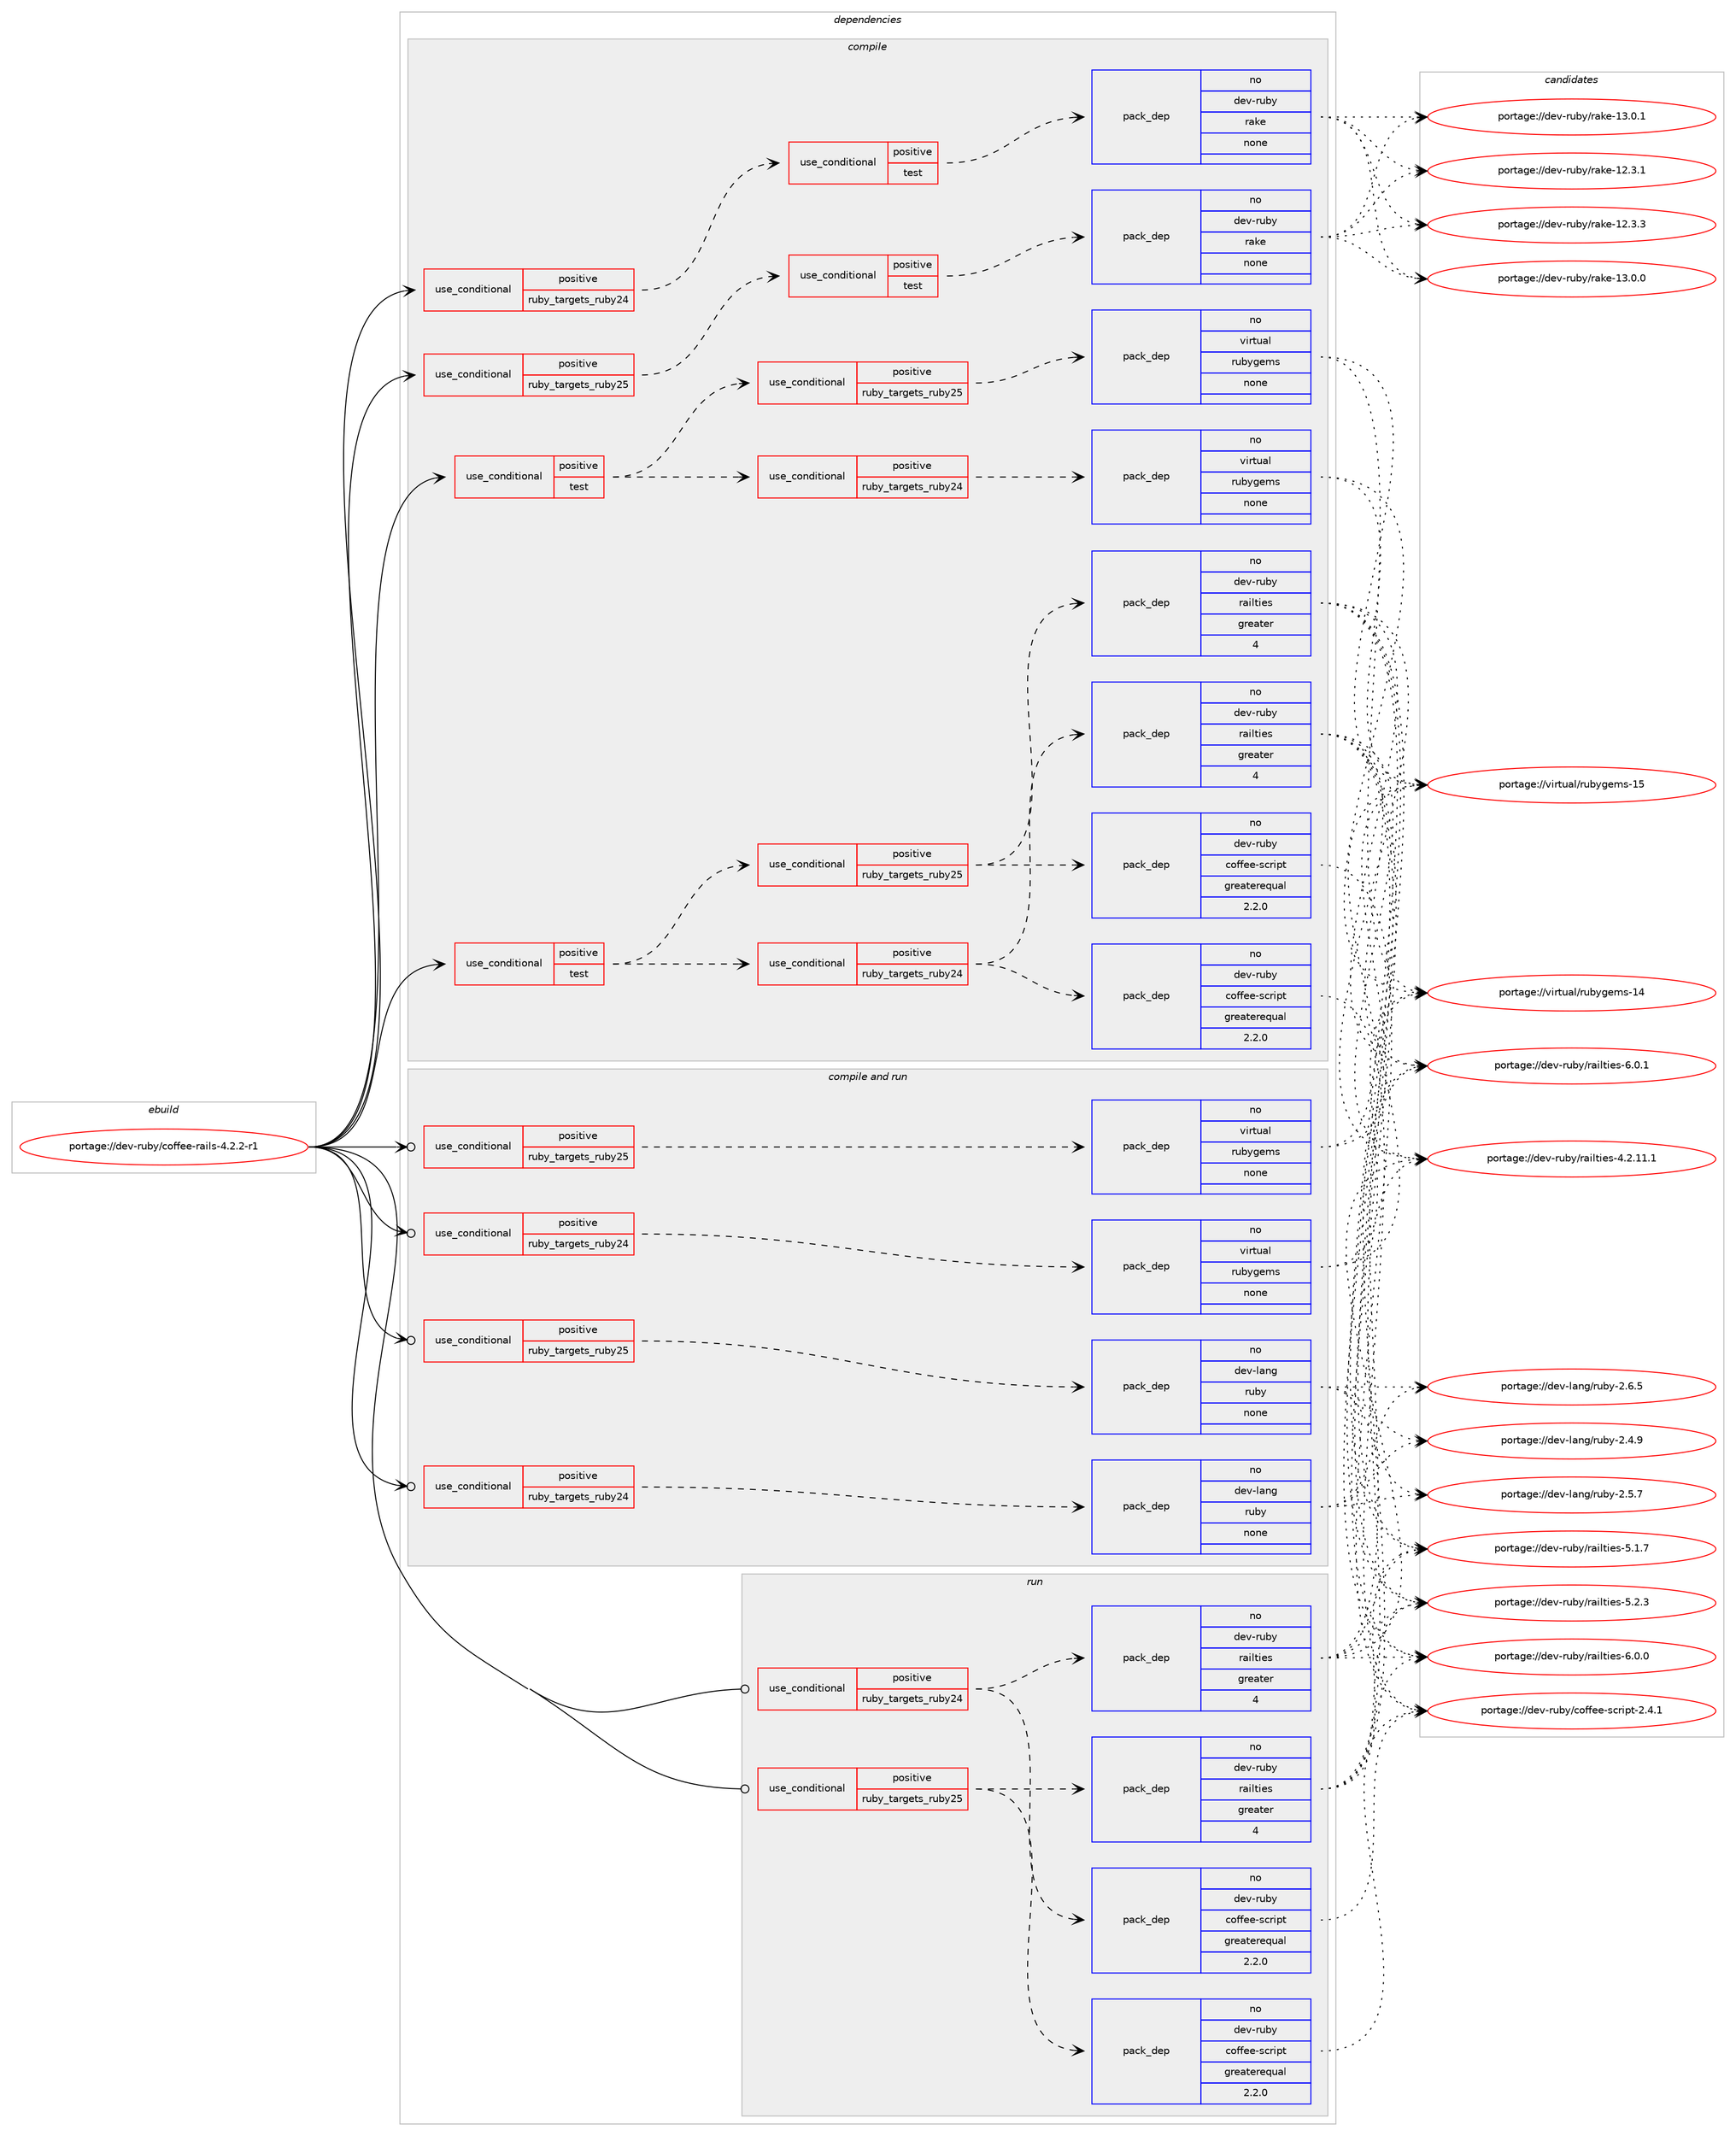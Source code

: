 digraph prolog {

# *************
# Graph options
# *************

newrank=true;
concentrate=true;
compound=true;
graph [rankdir=LR,fontname=Helvetica,fontsize=10,ranksep=1.5];#, ranksep=2.5, nodesep=0.2];
edge  [arrowhead=vee];
node  [fontname=Helvetica,fontsize=10];

# **********
# The ebuild
# **********

subgraph cluster_leftcol {
color=gray;
rank=same;
label=<<i>ebuild</i>>;
id [label="portage://dev-ruby/coffee-rails-4.2.2-r1", color=red, width=4, href="../dev-ruby/coffee-rails-4.2.2-r1.svg"];
}

# ****************
# The dependencies
# ****************

subgraph cluster_midcol {
color=gray;
label=<<i>dependencies</i>>;
subgraph cluster_compile {
fillcolor="#eeeeee";
style=filled;
label=<<i>compile</i>>;
subgraph cond49425 {
dependency215928 [label=<<TABLE BORDER="0" CELLBORDER="1" CELLSPACING="0" CELLPADDING="4"><TR><TD ROWSPAN="3" CELLPADDING="10">use_conditional</TD></TR><TR><TD>positive</TD></TR><TR><TD>ruby_targets_ruby24</TD></TR></TABLE>>, shape=none, color=red];
subgraph cond49426 {
dependency215929 [label=<<TABLE BORDER="0" CELLBORDER="1" CELLSPACING="0" CELLPADDING="4"><TR><TD ROWSPAN="3" CELLPADDING="10">use_conditional</TD></TR><TR><TD>positive</TD></TR><TR><TD>test</TD></TR></TABLE>>, shape=none, color=red];
subgraph pack163022 {
dependency215930 [label=<<TABLE BORDER="0" CELLBORDER="1" CELLSPACING="0" CELLPADDING="4" WIDTH="220"><TR><TD ROWSPAN="6" CELLPADDING="30">pack_dep</TD></TR><TR><TD WIDTH="110">no</TD></TR><TR><TD>dev-ruby</TD></TR><TR><TD>rake</TD></TR><TR><TD>none</TD></TR><TR><TD></TD></TR></TABLE>>, shape=none, color=blue];
}
dependency215929:e -> dependency215930:w [weight=20,style="dashed",arrowhead="vee"];
}
dependency215928:e -> dependency215929:w [weight=20,style="dashed",arrowhead="vee"];
}
id:e -> dependency215928:w [weight=20,style="solid",arrowhead="vee"];
subgraph cond49427 {
dependency215931 [label=<<TABLE BORDER="0" CELLBORDER="1" CELLSPACING="0" CELLPADDING="4"><TR><TD ROWSPAN="3" CELLPADDING="10">use_conditional</TD></TR><TR><TD>positive</TD></TR><TR><TD>ruby_targets_ruby25</TD></TR></TABLE>>, shape=none, color=red];
subgraph cond49428 {
dependency215932 [label=<<TABLE BORDER="0" CELLBORDER="1" CELLSPACING="0" CELLPADDING="4"><TR><TD ROWSPAN="3" CELLPADDING="10">use_conditional</TD></TR><TR><TD>positive</TD></TR><TR><TD>test</TD></TR></TABLE>>, shape=none, color=red];
subgraph pack163023 {
dependency215933 [label=<<TABLE BORDER="0" CELLBORDER="1" CELLSPACING="0" CELLPADDING="4" WIDTH="220"><TR><TD ROWSPAN="6" CELLPADDING="30">pack_dep</TD></TR><TR><TD WIDTH="110">no</TD></TR><TR><TD>dev-ruby</TD></TR><TR><TD>rake</TD></TR><TR><TD>none</TD></TR><TR><TD></TD></TR></TABLE>>, shape=none, color=blue];
}
dependency215932:e -> dependency215933:w [weight=20,style="dashed",arrowhead="vee"];
}
dependency215931:e -> dependency215932:w [weight=20,style="dashed",arrowhead="vee"];
}
id:e -> dependency215931:w [weight=20,style="solid",arrowhead="vee"];
subgraph cond49429 {
dependency215934 [label=<<TABLE BORDER="0" CELLBORDER="1" CELLSPACING="0" CELLPADDING="4"><TR><TD ROWSPAN="3" CELLPADDING="10">use_conditional</TD></TR><TR><TD>positive</TD></TR><TR><TD>test</TD></TR></TABLE>>, shape=none, color=red];
subgraph cond49430 {
dependency215935 [label=<<TABLE BORDER="0" CELLBORDER="1" CELLSPACING="0" CELLPADDING="4"><TR><TD ROWSPAN="3" CELLPADDING="10">use_conditional</TD></TR><TR><TD>positive</TD></TR><TR><TD>ruby_targets_ruby24</TD></TR></TABLE>>, shape=none, color=red];
subgraph pack163024 {
dependency215936 [label=<<TABLE BORDER="0" CELLBORDER="1" CELLSPACING="0" CELLPADDING="4" WIDTH="220"><TR><TD ROWSPAN="6" CELLPADDING="30">pack_dep</TD></TR><TR><TD WIDTH="110">no</TD></TR><TR><TD>dev-ruby</TD></TR><TR><TD>coffee-script</TD></TR><TR><TD>greaterequal</TD></TR><TR><TD>2.2.0</TD></TR></TABLE>>, shape=none, color=blue];
}
dependency215935:e -> dependency215936:w [weight=20,style="dashed",arrowhead="vee"];
subgraph pack163025 {
dependency215937 [label=<<TABLE BORDER="0" CELLBORDER="1" CELLSPACING="0" CELLPADDING="4" WIDTH="220"><TR><TD ROWSPAN="6" CELLPADDING="30">pack_dep</TD></TR><TR><TD WIDTH="110">no</TD></TR><TR><TD>dev-ruby</TD></TR><TR><TD>railties</TD></TR><TR><TD>greater</TD></TR><TR><TD>4</TD></TR></TABLE>>, shape=none, color=blue];
}
dependency215935:e -> dependency215937:w [weight=20,style="dashed",arrowhead="vee"];
}
dependency215934:e -> dependency215935:w [weight=20,style="dashed",arrowhead="vee"];
subgraph cond49431 {
dependency215938 [label=<<TABLE BORDER="0" CELLBORDER="1" CELLSPACING="0" CELLPADDING="4"><TR><TD ROWSPAN="3" CELLPADDING="10">use_conditional</TD></TR><TR><TD>positive</TD></TR><TR><TD>ruby_targets_ruby25</TD></TR></TABLE>>, shape=none, color=red];
subgraph pack163026 {
dependency215939 [label=<<TABLE BORDER="0" CELLBORDER="1" CELLSPACING="0" CELLPADDING="4" WIDTH="220"><TR><TD ROWSPAN="6" CELLPADDING="30">pack_dep</TD></TR><TR><TD WIDTH="110">no</TD></TR><TR><TD>dev-ruby</TD></TR><TR><TD>coffee-script</TD></TR><TR><TD>greaterequal</TD></TR><TR><TD>2.2.0</TD></TR></TABLE>>, shape=none, color=blue];
}
dependency215938:e -> dependency215939:w [weight=20,style="dashed",arrowhead="vee"];
subgraph pack163027 {
dependency215940 [label=<<TABLE BORDER="0" CELLBORDER="1" CELLSPACING="0" CELLPADDING="4" WIDTH="220"><TR><TD ROWSPAN="6" CELLPADDING="30">pack_dep</TD></TR><TR><TD WIDTH="110">no</TD></TR><TR><TD>dev-ruby</TD></TR><TR><TD>railties</TD></TR><TR><TD>greater</TD></TR><TR><TD>4</TD></TR></TABLE>>, shape=none, color=blue];
}
dependency215938:e -> dependency215940:w [weight=20,style="dashed",arrowhead="vee"];
}
dependency215934:e -> dependency215938:w [weight=20,style="dashed",arrowhead="vee"];
}
id:e -> dependency215934:w [weight=20,style="solid",arrowhead="vee"];
subgraph cond49432 {
dependency215941 [label=<<TABLE BORDER="0" CELLBORDER="1" CELLSPACING="0" CELLPADDING="4"><TR><TD ROWSPAN="3" CELLPADDING="10">use_conditional</TD></TR><TR><TD>positive</TD></TR><TR><TD>test</TD></TR></TABLE>>, shape=none, color=red];
subgraph cond49433 {
dependency215942 [label=<<TABLE BORDER="0" CELLBORDER="1" CELLSPACING="0" CELLPADDING="4"><TR><TD ROWSPAN="3" CELLPADDING="10">use_conditional</TD></TR><TR><TD>positive</TD></TR><TR><TD>ruby_targets_ruby24</TD></TR></TABLE>>, shape=none, color=red];
subgraph pack163028 {
dependency215943 [label=<<TABLE BORDER="0" CELLBORDER="1" CELLSPACING="0" CELLPADDING="4" WIDTH="220"><TR><TD ROWSPAN="6" CELLPADDING="30">pack_dep</TD></TR><TR><TD WIDTH="110">no</TD></TR><TR><TD>virtual</TD></TR><TR><TD>rubygems</TD></TR><TR><TD>none</TD></TR><TR><TD></TD></TR></TABLE>>, shape=none, color=blue];
}
dependency215942:e -> dependency215943:w [weight=20,style="dashed",arrowhead="vee"];
}
dependency215941:e -> dependency215942:w [weight=20,style="dashed",arrowhead="vee"];
subgraph cond49434 {
dependency215944 [label=<<TABLE BORDER="0" CELLBORDER="1" CELLSPACING="0" CELLPADDING="4"><TR><TD ROWSPAN="3" CELLPADDING="10">use_conditional</TD></TR><TR><TD>positive</TD></TR><TR><TD>ruby_targets_ruby25</TD></TR></TABLE>>, shape=none, color=red];
subgraph pack163029 {
dependency215945 [label=<<TABLE BORDER="0" CELLBORDER="1" CELLSPACING="0" CELLPADDING="4" WIDTH="220"><TR><TD ROWSPAN="6" CELLPADDING="30">pack_dep</TD></TR><TR><TD WIDTH="110">no</TD></TR><TR><TD>virtual</TD></TR><TR><TD>rubygems</TD></TR><TR><TD>none</TD></TR><TR><TD></TD></TR></TABLE>>, shape=none, color=blue];
}
dependency215944:e -> dependency215945:w [weight=20,style="dashed",arrowhead="vee"];
}
dependency215941:e -> dependency215944:w [weight=20,style="dashed",arrowhead="vee"];
}
id:e -> dependency215941:w [weight=20,style="solid",arrowhead="vee"];
}
subgraph cluster_compileandrun {
fillcolor="#eeeeee";
style=filled;
label=<<i>compile and run</i>>;
subgraph cond49435 {
dependency215946 [label=<<TABLE BORDER="0" CELLBORDER="1" CELLSPACING="0" CELLPADDING="4"><TR><TD ROWSPAN="3" CELLPADDING="10">use_conditional</TD></TR><TR><TD>positive</TD></TR><TR><TD>ruby_targets_ruby24</TD></TR></TABLE>>, shape=none, color=red];
subgraph pack163030 {
dependency215947 [label=<<TABLE BORDER="0" CELLBORDER="1" CELLSPACING="0" CELLPADDING="4" WIDTH="220"><TR><TD ROWSPAN="6" CELLPADDING="30">pack_dep</TD></TR><TR><TD WIDTH="110">no</TD></TR><TR><TD>dev-lang</TD></TR><TR><TD>ruby</TD></TR><TR><TD>none</TD></TR><TR><TD></TD></TR></TABLE>>, shape=none, color=blue];
}
dependency215946:e -> dependency215947:w [weight=20,style="dashed",arrowhead="vee"];
}
id:e -> dependency215946:w [weight=20,style="solid",arrowhead="odotvee"];
subgraph cond49436 {
dependency215948 [label=<<TABLE BORDER="0" CELLBORDER="1" CELLSPACING="0" CELLPADDING="4"><TR><TD ROWSPAN="3" CELLPADDING="10">use_conditional</TD></TR><TR><TD>positive</TD></TR><TR><TD>ruby_targets_ruby24</TD></TR></TABLE>>, shape=none, color=red];
subgraph pack163031 {
dependency215949 [label=<<TABLE BORDER="0" CELLBORDER="1" CELLSPACING="0" CELLPADDING="4" WIDTH="220"><TR><TD ROWSPAN="6" CELLPADDING="30">pack_dep</TD></TR><TR><TD WIDTH="110">no</TD></TR><TR><TD>virtual</TD></TR><TR><TD>rubygems</TD></TR><TR><TD>none</TD></TR><TR><TD></TD></TR></TABLE>>, shape=none, color=blue];
}
dependency215948:e -> dependency215949:w [weight=20,style="dashed",arrowhead="vee"];
}
id:e -> dependency215948:w [weight=20,style="solid",arrowhead="odotvee"];
subgraph cond49437 {
dependency215950 [label=<<TABLE BORDER="0" CELLBORDER="1" CELLSPACING="0" CELLPADDING="4"><TR><TD ROWSPAN="3" CELLPADDING="10">use_conditional</TD></TR><TR><TD>positive</TD></TR><TR><TD>ruby_targets_ruby25</TD></TR></TABLE>>, shape=none, color=red];
subgraph pack163032 {
dependency215951 [label=<<TABLE BORDER="0" CELLBORDER="1" CELLSPACING="0" CELLPADDING="4" WIDTH="220"><TR><TD ROWSPAN="6" CELLPADDING="30">pack_dep</TD></TR><TR><TD WIDTH="110">no</TD></TR><TR><TD>dev-lang</TD></TR><TR><TD>ruby</TD></TR><TR><TD>none</TD></TR><TR><TD></TD></TR></TABLE>>, shape=none, color=blue];
}
dependency215950:e -> dependency215951:w [weight=20,style="dashed",arrowhead="vee"];
}
id:e -> dependency215950:w [weight=20,style="solid",arrowhead="odotvee"];
subgraph cond49438 {
dependency215952 [label=<<TABLE BORDER="0" CELLBORDER="1" CELLSPACING="0" CELLPADDING="4"><TR><TD ROWSPAN="3" CELLPADDING="10">use_conditional</TD></TR><TR><TD>positive</TD></TR><TR><TD>ruby_targets_ruby25</TD></TR></TABLE>>, shape=none, color=red];
subgraph pack163033 {
dependency215953 [label=<<TABLE BORDER="0" CELLBORDER="1" CELLSPACING="0" CELLPADDING="4" WIDTH="220"><TR><TD ROWSPAN="6" CELLPADDING="30">pack_dep</TD></TR><TR><TD WIDTH="110">no</TD></TR><TR><TD>virtual</TD></TR><TR><TD>rubygems</TD></TR><TR><TD>none</TD></TR><TR><TD></TD></TR></TABLE>>, shape=none, color=blue];
}
dependency215952:e -> dependency215953:w [weight=20,style="dashed",arrowhead="vee"];
}
id:e -> dependency215952:w [weight=20,style="solid",arrowhead="odotvee"];
}
subgraph cluster_run {
fillcolor="#eeeeee";
style=filled;
label=<<i>run</i>>;
subgraph cond49439 {
dependency215954 [label=<<TABLE BORDER="0" CELLBORDER="1" CELLSPACING="0" CELLPADDING="4"><TR><TD ROWSPAN="3" CELLPADDING="10">use_conditional</TD></TR><TR><TD>positive</TD></TR><TR><TD>ruby_targets_ruby24</TD></TR></TABLE>>, shape=none, color=red];
subgraph pack163034 {
dependency215955 [label=<<TABLE BORDER="0" CELLBORDER="1" CELLSPACING="0" CELLPADDING="4" WIDTH="220"><TR><TD ROWSPAN="6" CELLPADDING="30">pack_dep</TD></TR><TR><TD WIDTH="110">no</TD></TR><TR><TD>dev-ruby</TD></TR><TR><TD>coffee-script</TD></TR><TR><TD>greaterequal</TD></TR><TR><TD>2.2.0</TD></TR></TABLE>>, shape=none, color=blue];
}
dependency215954:e -> dependency215955:w [weight=20,style="dashed",arrowhead="vee"];
subgraph pack163035 {
dependency215956 [label=<<TABLE BORDER="0" CELLBORDER="1" CELLSPACING="0" CELLPADDING="4" WIDTH="220"><TR><TD ROWSPAN="6" CELLPADDING="30">pack_dep</TD></TR><TR><TD WIDTH="110">no</TD></TR><TR><TD>dev-ruby</TD></TR><TR><TD>railties</TD></TR><TR><TD>greater</TD></TR><TR><TD>4</TD></TR></TABLE>>, shape=none, color=blue];
}
dependency215954:e -> dependency215956:w [weight=20,style="dashed",arrowhead="vee"];
}
id:e -> dependency215954:w [weight=20,style="solid",arrowhead="odot"];
subgraph cond49440 {
dependency215957 [label=<<TABLE BORDER="0" CELLBORDER="1" CELLSPACING="0" CELLPADDING="4"><TR><TD ROWSPAN="3" CELLPADDING="10">use_conditional</TD></TR><TR><TD>positive</TD></TR><TR><TD>ruby_targets_ruby25</TD></TR></TABLE>>, shape=none, color=red];
subgraph pack163036 {
dependency215958 [label=<<TABLE BORDER="0" CELLBORDER="1" CELLSPACING="0" CELLPADDING="4" WIDTH="220"><TR><TD ROWSPAN="6" CELLPADDING="30">pack_dep</TD></TR><TR><TD WIDTH="110">no</TD></TR><TR><TD>dev-ruby</TD></TR><TR><TD>coffee-script</TD></TR><TR><TD>greaterequal</TD></TR><TR><TD>2.2.0</TD></TR></TABLE>>, shape=none, color=blue];
}
dependency215957:e -> dependency215958:w [weight=20,style="dashed",arrowhead="vee"];
subgraph pack163037 {
dependency215959 [label=<<TABLE BORDER="0" CELLBORDER="1" CELLSPACING="0" CELLPADDING="4" WIDTH="220"><TR><TD ROWSPAN="6" CELLPADDING="30">pack_dep</TD></TR><TR><TD WIDTH="110">no</TD></TR><TR><TD>dev-ruby</TD></TR><TR><TD>railties</TD></TR><TR><TD>greater</TD></TR><TR><TD>4</TD></TR></TABLE>>, shape=none, color=blue];
}
dependency215957:e -> dependency215959:w [weight=20,style="dashed",arrowhead="vee"];
}
id:e -> dependency215957:w [weight=20,style="solid",arrowhead="odot"];
}
}

# **************
# The candidates
# **************

subgraph cluster_choices {
rank=same;
color=gray;
label=<<i>candidates</i>>;

subgraph choice163022 {
color=black;
nodesep=1;
choiceportage1001011184511411798121471149710710145495046514649 [label="portage://dev-ruby/rake-12.3.1", color=red, width=4,href="../dev-ruby/rake-12.3.1.svg"];
choiceportage1001011184511411798121471149710710145495046514651 [label="portage://dev-ruby/rake-12.3.3", color=red, width=4,href="../dev-ruby/rake-12.3.3.svg"];
choiceportage1001011184511411798121471149710710145495146484648 [label="portage://dev-ruby/rake-13.0.0", color=red, width=4,href="../dev-ruby/rake-13.0.0.svg"];
choiceportage1001011184511411798121471149710710145495146484649 [label="portage://dev-ruby/rake-13.0.1", color=red, width=4,href="../dev-ruby/rake-13.0.1.svg"];
dependency215930:e -> choiceportage1001011184511411798121471149710710145495046514649:w [style=dotted,weight="100"];
dependency215930:e -> choiceportage1001011184511411798121471149710710145495046514651:w [style=dotted,weight="100"];
dependency215930:e -> choiceportage1001011184511411798121471149710710145495146484648:w [style=dotted,weight="100"];
dependency215930:e -> choiceportage1001011184511411798121471149710710145495146484649:w [style=dotted,weight="100"];
}
subgraph choice163023 {
color=black;
nodesep=1;
choiceportage1001011184511411798121471149710710145495046514649 [label="portage://dev-ruby/rake-12.3.1", color=red, width=4,href="../dev-ruby/rake-12.3.1.svg"];
choiceportage1001011184511411798121471149710710145495046514651 [label="portage://dev-ruby/rake-12.3.3", color=red, width=4,href="../dev-ruby/rake-12.3.3.svg"];
choiceportage1001011184511411798121471149710710145495146484648 [label="portage://dev-ruby/rake-13.0.0", color=red, width=4,href="../dev-ruby/rake-13.0.0.svg"];
choiceportage1001011184511411798121471149710710145495146484649 [label="portage://dev-ruby/rake-13.0.1", color=red, width=4,href="../dev-ruby/rake-13.0.1.svg"];
dependency215933:e -> choiceportage1001011184511411798121471149710710145495046514649:w [style=dotted,weight="100"];
dependency215933:e -> choiceportage1001011184511411798121471149710710145495046514651:w [style=dotted,weight="100"];
dependency215933:e -> choiceportage1001011184511411798121471149710710145495146484648:w [style=dotted,weight="100"];
dependency215933:e -> choiceportage1001011184511411798121471149710710145495146484649:w [style=dotted,weight="100"];
}
subgraph choice163024 {
color=black;
nodesep=1;
choiceportage100101118451141179812147991111021021011014511599114105112116455046524649 [label="portage://dev-ruby/coffee-script-2.4.1", color=red, width=4,href="../dev-ruby/coffee-script-2.4.1.svg"];
dependency215936:e -> choiceportage100101118451141179812147991111021021011014511599114105112116455046524649:w [style=dotted,weight="100"];
}
subgraph choice163025 {
color=black;
nodesep=1;
choiceportage10010111845114117981214711497105108116105101115455246504649494649 [label="portage://dev-ruby/railties-4.2.11.1", color=red, width=4,href="../dev-ruby/railties-4.2.11.1.svg"];
choiceportage10010111845114117981214711497105108116105101115455346494655 [label="portage://dev-ruby/railties-5.1.7", color=red, width=4,href="../dev-ruby/railties-5.1.7.svg"];
choiceportage10010111845114117981214711497105108116105101115455346504651 [label="portage://dev-ruby/railties-5.2.3", color=red, width=4,href="../dev-ruby/railties-5.2.3.svg"];
choiceportage10010111845114117981214711497105108116105101115455446484648 [label="portage://dev-ruby/railties-6.0.0", color=red, width=4,href="../dev-ruby/railties-6.0.0.svg"];
choiceportage10010111845114117981214711497105108116105101115455446484649 [label="portage://dev-ruby/railties-6.0.1", color=red, width=4,href="../dev-ruby/railties-6.0.1.svg"];
dependency215937:e -> choiceportage10010111845114117981214711497105108116105101115455246504649494649:w [style=dotted,weight="100"];
dependency215937:e -> choiceportage10010111845114117981214711497105108116105101115455346494655:w [style=dotted,weight="100"];
dependency215937:e -> choiceportage10010111845114117981214711497105108116105101115455346504651:w [style=dotted,weight="100"];
dependency215937:e -> choiceportage10010111845114117981214711497105108116105101115455446484648:w [style=dotted,weight="100"];
dependency215937:e -> choiceportage10010111845114117981214711497105108116105101115455446484649:w [style=dotted,weight="100"];
}
subgraph choice163026 {
color=black;
nodesep=1;
choiceportage100101118451141179812147991111021021011014511599114105112116455046524649 [label="portage://dev-ruby/coffee-script-2.4.1", color=red, width=4,href="../dev-ruby/coffee-script-2.4.1.svg"];
dependency215939:e -> choiceportage100101118451141179812147991111021021011014511599114105112116455046524649:w [style=dotted,weight="100"];
}
subgraph choice163027 {
color=black;
nodesep=1;
choiceportage10010111845114117981214711497105108116105101115455246504649494649 [label="portage://dev-ruby/railties-4.2.11.1", color=red, width=4,href="../dev-ruby/railties-4.2.11.1.svg"];
choiceportage10010111845114117981214711497105108116105101115455346494655 [label="portage://dev-ruby/railties-5.1.7", color=red, width=4,href="../dev-ruby/railties-5.1.7.svg"];
choiceportage10010111845114117981214711497105108116105101115455346504651 [label="portage://dev-ruby/railties-5.2.3", color=red, width=4,href="../dev-ruby/railties-5.2.3.svg"];
choiceportage10010111845114117981214711497105108116105101115455446484648 [label="portage://dev-ruby/railties-6.0.0", color=red, width=4,href="../dev-ruby/railties-6.0.0.svg"];
choiceportage10010111845114117981214711497105108116105101115455446484649 [label="portage://dev-ruby/railties-6.0.1", color=red, width=4,href="../dev-ruby/railties-6.0.1.svg"];
dependency215940:e -> choiceportage10010111845114117981214711497105108116105101115455246504649494649:w [style=dotted,weight="100"];
dependency215940:e -> choiceportage10010111845114117981214711497105108116105101115455346494655:w [style=dotted,weight="100"];
dependency215940:e -> choiceportage10010111845114117981214711497105108116105101115455346504651:w [style=dotted,weight="100"];
dependency215940:e -> choiceportage10010111845114117981214711497105108116105101115455446484648:w [style=dotted,weight="100"];
dependency215940:e -> choiceportage10010111845114117981214711497105108116105101115455446484649:w [style=dotted,weight="100"];
}
subgraph choice163028 {
color=black;
nodesep=1;
choiceportage118105114116117971084711411798121103101109115454952 [label="portage://virtual/rubygems-14", color=red, width=4,href="../virtual/rubygems-14.svg"];
choiceportage118105114116117971084711411798121103101109115454953 [label="portage://virtual/rubygems-15", color=red, width=4,href="../virtual/rubygems-15.svg"];
dependency215943:e -> choiceportage118105114116117971084711411798121103101109115454952:w [style=dotted,weight="100"];
dependency215943:e -> choiceportage118105114116117971084711411798121103101109115454953:w [style=dotted,weight="100"];
}
subgraph choice163029 {
color=black;
nodesep=1;
choiceportage118105114116117971084711411798121103101109115454952 [label="portage://virtual/rubygems-14", color=red, width=4,href="../virtual/rubygems-14.svg"];
choiceportage118105114116117971084711411798121103101109115454953 [label="portage://virtual/rubygems-15", color=red, width=4,href="../virtual/rubygems-15.svg"];
dependency215945:e -> choiceportage118105114116117971084711411798121103101109115454952:w [style=dotted,weight="100"];
dependency215945:e -> choiceportage118105114116117971084711411798121103101109115454953:w [style=dotted,weight="100"];
}
subgraph choice163030 {
color=black;
nodesep=1;
choiceportage10010111845108971101034711411798121455046524657 [label="portage://dev-lang/ruby-2.4.9", color=red, width=4,href="../dev-lang/ruby-2.4.9.svg"];
choiceportage10010111845108971101034711411798121455046534655 [label="portage://dev-lang/ruby-2.5.7", color=red, width=4,href="../dev-lang/ruby-2.5.7.svg"];
choiceportage10010111845108971101034711411798121455046544653 [label="portage://dev-lang/ruby-2.6.5", color=red, width=4,href="../dev-lang/ruby-2.6.5.svg"];
dependency215947:e -> choiceportage10010111845108971101034711411798121455046524657:w [style=dotted,weight="100"];
dependency215947:e -> choiceportage10010111845108971101034711411798121455046534655:w [style=dotted,weight="100"];
dependency215947:e -> choiceportage10010111845108971101034711411798121455046544653:w [style=dotted,weight="100"];
}
subgraph choice163031 {
color=black;
nodesep=1;
choiceportage118105114116117971084711411798121103101109115454952 [label="portage://virtual/rubygems-14", color=red, width=4,href="../virtual/rubygems-14.svg"];
choiceportage118105114116117971084711411798121103101109115454953 [label="portage://virtual/rubygems-15", color=red, width=4,href="../virtual/rubygems-15.svg"];
dependency215949:e -> choiceportage118105114116117971084711411798121103101109115454952:w [style=dotted,weight="100"];
dependency215949:e -> choiceportage118105114116117971084711411798121103101109115454953:w [style=dotted,weight="100"];
}
subgraph choice163032 {
color=black;
nodesep=1;
choiceportage10010111845108971101034711411798121455046524657 [label="portage://dev-lang/ruby-2.4.9", color=red, width=4,href="../dev-lang/ruby-2.4.9.svg"];
choiceportage10010111845108971101034711411798121455046534655 [label="portage://dev-lang/ruby-2.5.7", color=red, width=4,href="../dev-lang/ruby-2.5.7.svg"];
choiceportage10010111845108971101034711411798121455046544653 [label="portage://dev-lang/ruby-2.6.5", color=red, width=4,href="../dev-lang/ruby-2.6.5.svg"];
dependency215951:e -> choiceportage10010111845108971101034711411798121455046524657:w [style=dotted,weight="100"];
dependency215951:e -> choiceportage10010111845108971101034711411798121455046534655:w [style=dotted,weight="100"];
dependency215951:e -> choiceportage10010111845108971101034711411798121455046544653:w [style=dotted,weight="100"];
}
subgraph choice163033 {
color=black;
nodesep=1;
choiceportage118105114116117971084711411798121103101109115454952 [label="portage://virtual/rubygems-14", color=red, width=4,href="../virtual/rubygems-14.svg"];
choiceportage118105114116117971084711411798121103101109115454953 [label="portage://virtual/rubygems-15", color=red, width=4,href="../virtual/rubygems-15.svg"];
dependency215953:e -> choiceportage118105114116117971084711411798121103101109115454952:w [style=dotted,weight="100"];
dependency215953:e -> choiceportage118105114116117971084711411798121103101109115454953:w [style=dotted,weight="100"];
}
subgraph choice163034 {
color=black;
nodesep=1;
choiceportage100101118451141179812147991111021021011014511599114105112116455046524649 [label="portage://dev-ruby/coffee-script-2.4.1", color=red, width=4,href="../dev-ruby/coffee-script-2.4.1.svg"];
dependency215955:e -> choiceportage100101118451141179812147991111021021011014511599114105112116455046524649:w [style=dotted,weight="100"];
}
subgraph choice163035 {
color=black;
nodesep=1;
choiceportage10010111845114117981214711497105108116105101115455246504649494649 [label="portage://dev-ruby/railties-4.2.11.1", color=red, width=4,href="../dev-ruby/railties-4.2.11.1.svg"];
choiceportage10010111845114117981214711497105108116105101115455346494655 [label="portage://dev-ruby/railties-5.1.7", color=red, width=4,href="../dev-ruby/railties-5.1.7.svg"];
choiceportage10010111845114117981214711497105108116105101115455346504651 [label="portage://dev-ruby/railties-5.2.3", color=red, width=4,href="../dev-ruby/railties-5.2.3.svg"];
choiceportage10010111845114117981214711497105108116105101115455446484648 [label="portage://dev-ruby/railties-6.0.0", color=red, width=4,href="../dev-ruby/railties-6.0.0.svg"];
choiceportage10010111845114117981214711497105108116105101115455446484649 [label="portage://dev-ruby/railties-6.0.1", color=red, width=4,href="../dev-ruby/railties-6.0.1.svg"];
dependency215956:e -> choiceportage10010111845114117981214711497105108116105101115455246504649494649:w [style=dotted,weight="100"];
dependency215956:e -> choiceportage10010111845114117981214711497105108116105101115455346494655:w [style=dotted,weight="100"];
dependency215956:e -> choiceportage10010111845114117981214711497105108116105101115455346504651:w [style=dotted,weight="100"];
dependency215956:e -> choiceportage10010111845114117981214711497105108116105101115455446484648:w [style=dotted,weight="100"];
dependency215956:e -> choiceportage10010111845114117981214711497105108116105101115455446484649:w [style=dotted,weight="100"];
}
subgraph choice163036 {
color=black;
nodesep=1;
choiceportage100101118451141179812147991111021021011014511599114105112116455046524649 [label="portage://dev-ruby/coffee-script-2.4.1", color=red, width=4,href="../dev-ruby/coffee-script-2.4.1.svg"];
dependency215958:e -> choiceportage100101118451141179812147991111021021011014511599114105112116455046524649:w [style=dotted,weight="100"];
}
subgraph choice163037 {
color=black;
nodesep=1;
choiceportage10010111845114117981214711497105108116105101115455246504649494649 [label="portage://dev-ruby/railties-4.2.11.1", color=red, width=4,href="../dev-ruby/railties-4.2.11.1.svg"];
choiceportage10010111845114117981214711497105108116105101115455346494655 [label="portage://dev-ruby/railties-5.1.7", color=red, width=4,href="../dev-ruby/railties-5.1.7.svg"];
choiceportage10010111845114117981214711497105108116105101115455346504651 [label="portage://dev-ruby/railties-5.2.3", color=red, width=4,href="../dev-ruby/railties-5.2.3.svg"];
choiceportage10010111845114117981214711497105108116105101115455446484648 [label="portage://dev-ruby/railties-6.0.0", color=red, width=4,href="../dev-ruby/railties-6.0.0.svg"];
choiceportage10010111845114117981214711497105108116105101115455446484649 [label="portage://dev-ruby/railties-6.0.1", color=red, width=4,href="../dev-ruby/railties-6.0.1.svg"];
dependency215959:e -> choiceportage10010111845114117981214711497105108116105101115455246504649494649:w [style=dotted,weight="100"];
dependency215959:e -> choiceportage10010111845114117981214711497105108116105101115455346494655:w [style=dotted,weight="100"];
dependency215959:e -> choiceportage10010111845114117981214711497105108116105101115455346504651:w [style=dotted,weight="100"];
dependency215959:e -> choiceportage10010111845114117981214711497105108116105101115455446484648:w [style=dotted,weight="100"];
dependency215959:e -> choiceportage10010111845114117981214711497105108116105101115455446484649:w [style=dotted,weight="100"];
}
}

}
